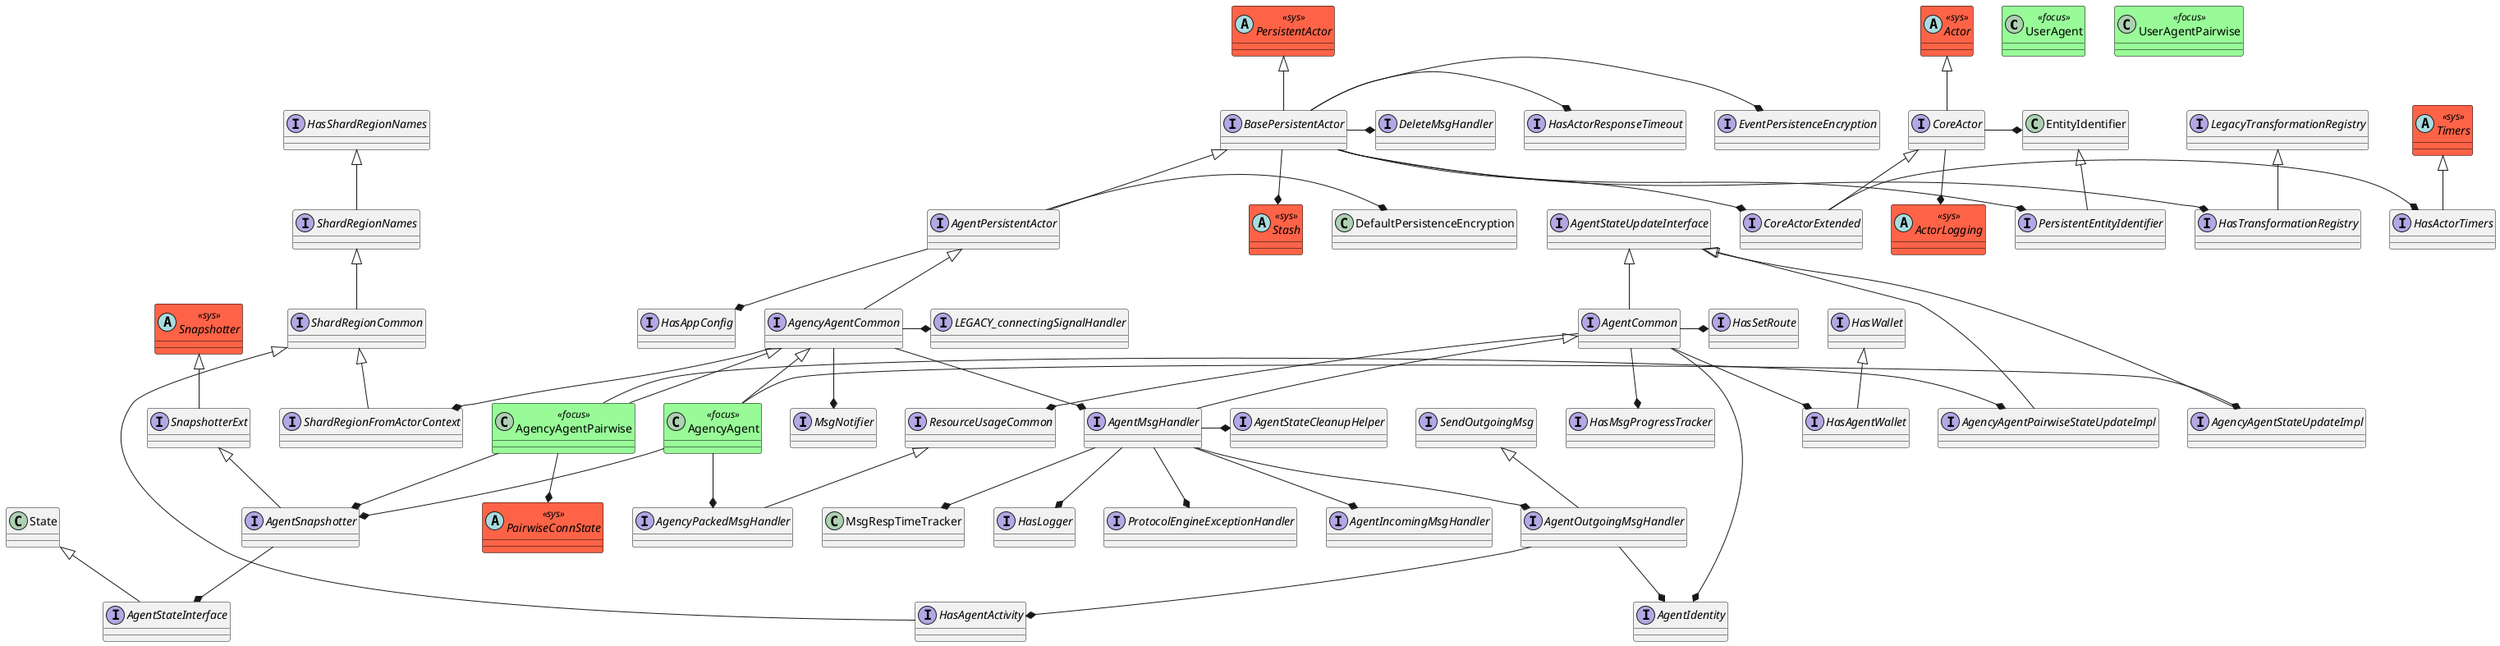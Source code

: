 @startuml
skinparam class {
    BackgroundColor<<focus>> PaleGreen
    BorderColor<<focus>> Black
    BackgroundColor<<sys>> Tomato
    BorderColor<<sys>> Black
}
class UserAgent <<focus>>
class UserAgentPairwise <<focus>>
class AgencyAgent <<focus>>
interface AgencyAgentCommon
interface AgentPersistentActor
interface BasePersistentActor
abstract class PersistentActor <<sys>>
interface EventPersistenceEncryption
interface CoreActorExtended
interface CoreActor
abstract class Actor <<sys>>
class EntityIdentifier
abstract class ActorLogging <<sys>>
interface HasActorTimers
abstract class Timers <<sys>>
interface HasActorResponseTimeout
interface DeleteMsgHandler
interface HasTransformationRegistry
interface LegacyTransformationRegistry
interface PersistentEntityIdentifier
abstract class Stash <<sys>>
class DefaultPersistenceEncryption
interface HasAppConfig
interface AgentMsgHandler
interface AgentCommon
interface AgentStateUpdateInterface
interface AgentIdentity
interface HasAgentWallet
interface HasWallet
interface HasSetRoute
interface HasMsgProgressTracker
interface ResourceUsageCommon
interface ProtocolEngineExceptionHandler
interface AgentIncomingMsgHandler
interface AgentOutgoingMsgHandler
interface SendOutgoingMsg
interface HasAgentActivity
interface ShardRegionCommon
interface ShardRegionNames
interface HasShardRegionNames
class MsgRespTimeTracker
interface AgentStateCleanupHelper
interface HasLogger
interface ShardRegionFromActorContext
interface MsgNotifier
interface LEGACY_connectingSignalHandler
interface AgencyAgentStateUpdateImpl
interface AgencyPackedMsgHandler
interface AgentSnapshotter
interface AgentStateInterface
class State
interface SnapshotterExt
abstract class Snapshotter <<sys>>
class AgencyAgentPairwise <<focus>>
interface AgencyAgentPairwiseStateUpdateImpl
abstract class PairwiseConnState <<sys>>

AgencyAgent -up-|> AgencyAgentCommon
AgencyAgent -* AgencyAgentStateUpdateImpl
AgencyAgent -* AgencyPackedMsgHandler
AgencyAgent -down-* AgentSnapshotter
AgencyAgentCommon -up-|> AgentPersistentActor
AgencyAgentCommon --* AgentMsgHandler
AgencyAgentCommon -down-* ShardRegionFromActorContext
AgencyAgentCommon --* MsgNotifier
AgencyAgentCommon -* LEGACY_connectingSignalHandler
AgentPersistentActor -up-|> BasePersistentActor
AgentPersistentActor -* DefaultPersistenceEncryption
AgentPersistentActor --* HasAppConfig
BasePersistentActor -up-|> PersistentActor
BasePersistentActor -* EventPersistenceEncryption
BasePersistentActor --* CoreActorExtended
BasePersistentActor -* HasActorResponseTimeout
BasePersistentActor -* DeleteMsgHandler
BasePersistentActor --* HasTransformationRegistry
BasePersistentActor -* PersistentEntityIdentifier
BasePersistentActor -down-* Stash
CoreActorExtended -up-|> CoreActor
CoreActorExtended -* HasActorTimers
CoreActor -up-|> Actor
CoreActor -* EntityIdentifier
CoreActor -down-* ActorLogging
HasActorTimers -up-|> Timers
HasTransformationRegistry -up-|> LegacyTransformationRegistry
PersistentEntityIdentifier -up-|> EntityIdentifier
AgentMsgHandler -up-|> AgentCommon
AgentMsgHandler -down-* ProtocolEngineExceptionHandler
AgentMsgHandler --* AgentIncomingMsgHandler
AgentMsgHandler --* AgentOutgoingMsgHandler
AgentMsgHandler -down-* MsgRespTimeTracker
AgentMsgHandler -* AgentStateCleanupHelper
AgentMsgHandler -down-* HasLogger
AgentCommon -up-|> AgentStateUpdateInterface
AgentCommon -* AgentIdentity
AgentCommon --* HasAgentWallet
AgentCommon -* HasSetRoute
AgentCommon --* HasMsgProgressTracker
AgentCommon --* ResourceUsageCommon
HasAgentWallet -up-|> HasWallet
AgentOutgoingMsgHandler -up-|> SendOutgoingMsg
AgentOutgoingMsgHandler -down-* AgentIdentity
AgentOutgoingMsgHandler -down-* HasAgentActivity
HasAgentActivity -up-|> ShardRegionCommon
ShardRegionCommon -up-|> ShardRegionNames
ShardRegionNames -up-|> HasShardRegionNames
ShardRegionFromActorContext -up-|> ShardRegionCommon
AgencyAgentStateUpdateImpl -up-|> AgentStateUpdateInterface
AgencyPackedMsgHandler -up-|> ResourceUsageCommon
AgentSnapshotter --* AgentStateInterface
AgentSnapshotter -up-|> SnapshotterExt
AgentStateInterface -up-|> State
SnapshotterExt -up-|> Snapshotter
AgencyAgentPairwise -up-|> AgencyAgentCommon
AgencyAgentPairwise -* AgencyAgentPairwiseStateUpdateImpl
AgencyAgentPairwise -down-* PairwiseConnState
AgencyAgentPairwise -down-* AgentSnapshotter
AgencyAgentPairwiseStateUpdateImpl -up-|> AgentStateUpdateInterface

@enduml
